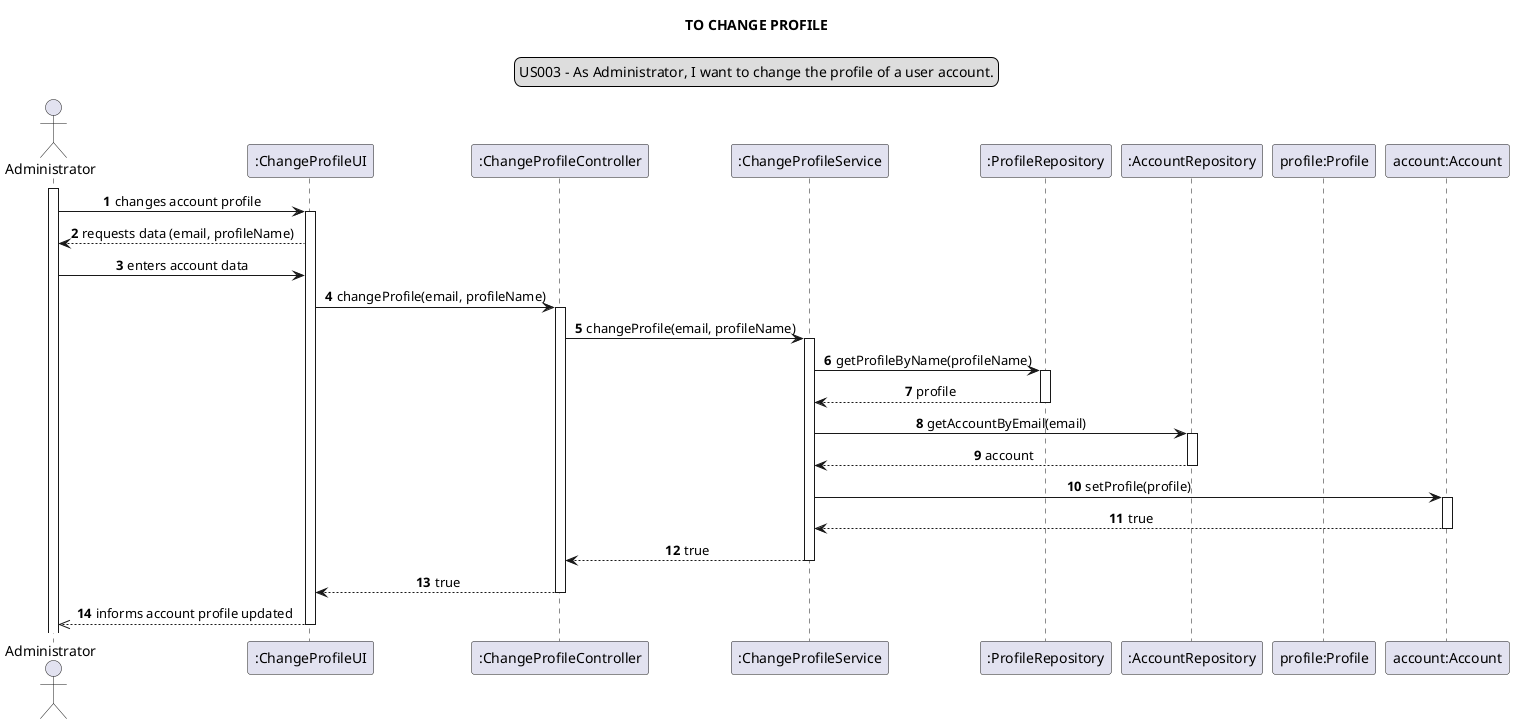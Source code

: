 @startuml

actor Administrator
participant ":ChangeProfileUI" as ui
participant ":ChangeProfileController" as controller
participant ":ChangeProfileService" as service
participant ":ProfileRepository" as profileRepository
participant ":AccountRepository" as accountRepository
participant "profile:Profile" as pf
participant "account:Account" as account


skinparam sequenceMessageAlign center
title TO CHANGE PROFILE
legend top
US003 - As Administrator, I want to change the profile of a user account.
end legend
autonumber

activate Administrator
Administrator -> ui:  changes account profile
activate ui
Administrator <-- ui:  requests data (email, profileName)
Administrator -> ui:  enters account data
ui -> controller: changeProfile(email, profileName)
activate controller
controller -> service: changeProfile(email, profileName)
activate service
service -> profileRepository: getProfileByName(profileName)
activate profileRepository
service <-- profileRepository: profile
deactivate profileRepository
service -> accountRepository: getAccountByEmail(email)
activate accountRepository
service <-- accountRepository: account
deactivate accountRepository
service -> account: setProfile(profile)
activate account
service <-- account: true
deactivate account
controller <-- service: true
deactivate service
controller --> ui: true
deactivate controller
ui -->> Administrator: informs account profile updated
deactivate ui

@enduml